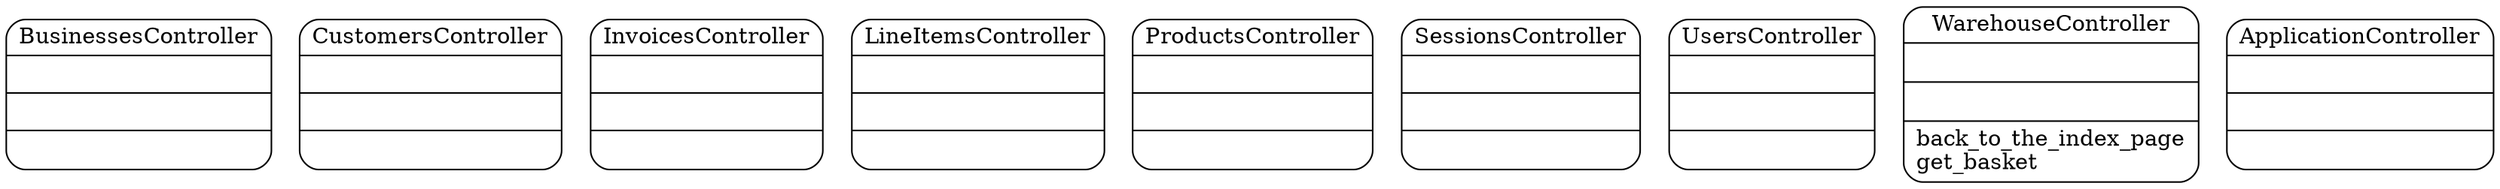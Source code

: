 digraph controllers_diagram {
	graph [overlap=false, splines=true];
	node [label="\N"];
	graph [bb="0,0,1304,112"];
	BusinessesController [label="{BusinessesController|\l|\l|\l}", shape=Mrecord, pos="67,56", width="1.86", height="1.33"];
	CustomersController [label="{CustomersController|\l|\l|\l}", shape=Mrecord, pos="218,56", width="1.83", height="1.33"];
	InvoicesController [label="{InvoicesController|\l|\l|\l}", shape=Mrecord, pos="362,56", width="1.67", height="1.33"];
	LineItemsController [label="{LineItemsController|\l|\l|\l}", shape=Mrecord, pos="505,56", width="1.81", height="1.33"];
	ProductsController [label="{ProductsController|\l|\l|\l}", shape=Mrecord, pos="649,56", width="1.69", height="1.33"];
	SessionsController [label="{SessionsController|\l|\l|\l}", shape=Mrecord, pos="789,56", width="1.69", height="1.33"];
	UsersController [label="{UsersController|\l|\l|\l}", shape=Mrecord, pos="920,56", width="1.44", height="1.33"];
	WarehouseController [label="{WarehouseController|\l|\l|back_to_the_index_page\lget_basket\l}", shape=Mrecord, pos="1068,56", width="2.17", height="1.56"];
	ApplicationController [label="{ApplicationController|\l|\l|\l}", shape=Mrecord, pos="1234,56", width="1.94", height="1.33"];
}
